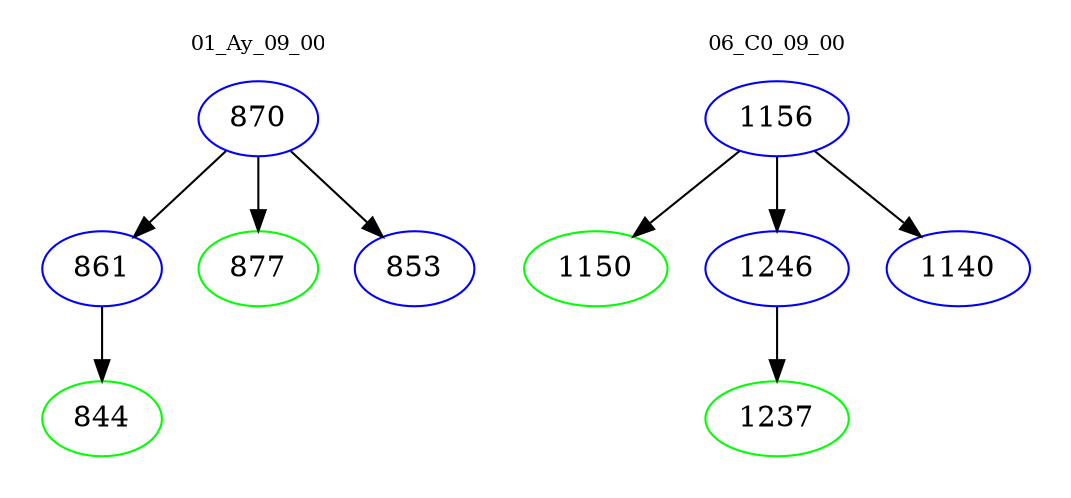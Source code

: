 digraph{
subgraph cluster_0 {
color = white
label = "01_Ay_09_00";
fontsize=10;
T0_870 [label="870", color="blue"]
T0_870 -> T0_861 [color="black"]
T0_861 [label="861", color="blue"]
T0_861 -> T0_844 [color="black"]
T0_844 [label="844", color="green"]
T0_870 -> T0_877 [color="black"]
T0_877 [label="877", color="green"]
T0_870 -> T0_853 [color="black"]
T0_853 [label="853", color="blue"]
}
subgraph cluster_1 {
color = white
label = "06_C0_09_00";
fontsize=10;
T1_1156 [label="1156", color="blue"]
T1_1156 -> T1_1150 [color="black"]
T1_1150 [label="1150", color="green"]
T1_1156 -> T1_1246 [color="black"]
T1_1246 [label="1246", color="blue"]
T1_1246 -> T1_1237 [color="black"]
T1_1237 [label="1237", color="green"]
T1_1156 -> T1_1140 [color="black"]
T1_1140 [label="1140", color="blue"]
}
}
